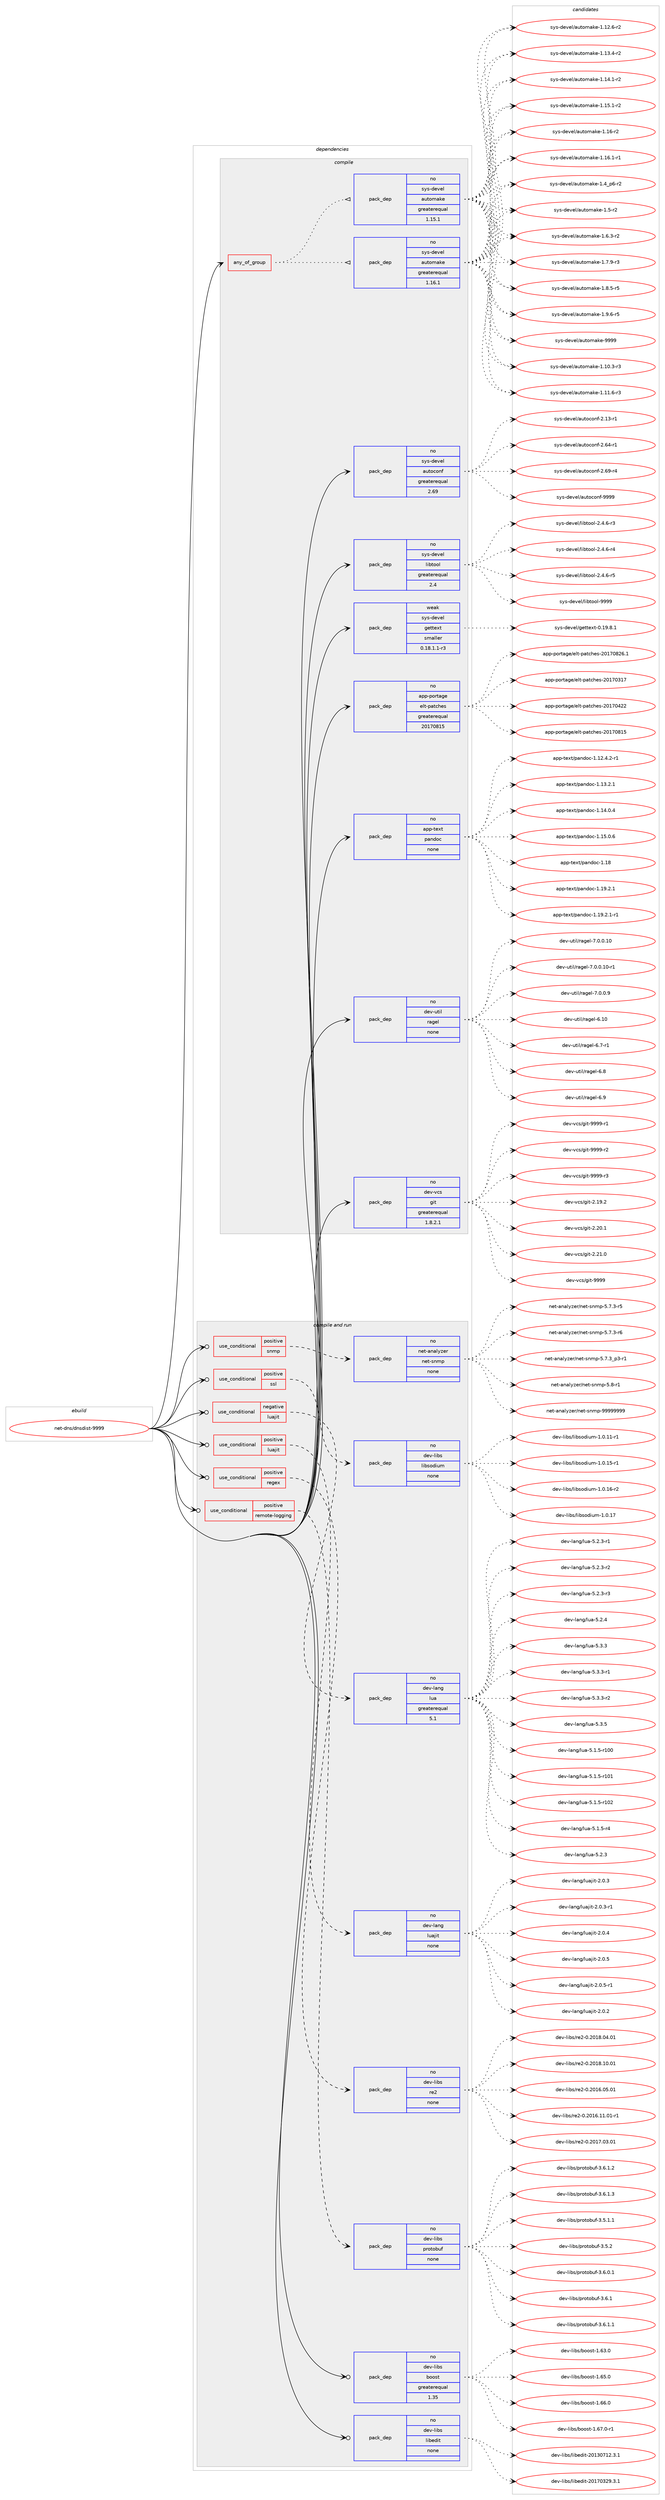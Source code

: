 digraph prolog {

# *************
# Graph options
# *************

newrank=true;
concentrate=true;
compound=true;
graph [rankdir=LR,fontname=Helvetica,fontsize=10,ranksep=1.5];#, ranksep=2.5, nodesep=0.2];
edge  [arrowhead=vee];
node  [fontname=Helvetica,fontsize=10];

# **********
# The ebuild
# **********

subgraph cluster_leftcol {
color=gray;
rank=same;
label=<<i>ebuild</i>>;
id [label="net-dns/dnsdist-9999", color=red, width=4, href="../net-dns/dnsdist-9999.svg"];
}

# ****************
# The dependencies
# ****************

subgraph cluster_midcol {
color=gray;
label=<<i>dependencies</i>>;
subgraph cluster_compile {
fillcolor="#eeeeee";
style=filled;
label=<<i>compile</i>>;
subgraph any25945 {
dependency1650595 [label=<<TABLE BORDER="0" CELLBORDER="1" CELLSPACING="0" CELLPADDING="4"><TR><TD CELLPADDING="10">any_of_group</TD></TR></TABLE>>, shape=none, color=red];subgraph pack1179997 {
dependency1650596 [label=<<TABLE BORDER="0" CELLBORDER="1" CELLSPACING="0" CELLPADDING="4" WIDTH="220"><TR><TD ROWSPAN="6" CELLPADDING="30">pack_dep</TD></TR><TR><TD WIDTH="110">no</TD></TR><TR><TD>sys-devel</TD></TR><TR><TD>automake</TD></TR><TR><TD>greaterequal</TD></TR><TR><TD>1.16.1</TD></TR></TABLE>>, shape=none, color=blue];
}
dependency1650595:e -> dependency1650596:w [weight=20,style="dotted",arrowhead="oinv"];
subgraph pack1179998 {
dependency1650597 [label=<<TABLE BORDER="0" CELLBORDER="1" CELLSPACING="0" CELLPADDING="4" WIDTH="220"><TR><TD ROWSPAN="6" CELLPADDING="30">pack_dep</TD></TR><TR><TD WIDTH="110">no</TD></TR><TR><TD>sys-devel</TD></TR><TR><TD>automake</TD></TR><TR><TD>greaterequal</TD></TR><TR><TD>1.15.1</TD></TR></TABLE>>, shape=none, color=blue];
}
dependency1650595:e -> dependency1650597:w [weight=20,style="dotted",arrowhead="oinv"];
}
id:e -> dependency1650595:w [weight=20,style="solid",arrowhead="vee"];
subgraph pack1179999 {
dependency1650598 [label=<<TABLE BORDER="0" CELLBORDER="1" CELLSPACING="0" CELLPADDING="4" WIDTH="220"><TR><TD ROWSPAN="6" CELLPADDING="30">pack_dep</TD></TR><TR><TD WIDTH="110">no</TD></TR><TR><TD>app-portage</TD></TR><TR><TD>elt-patches</TD></TR><TR><TD>greaterequal</TD></TR><TR><TD>20170815</TD></TR></TABLE>>, shape=none, color=blue];
}
id:e -> dependency1650598:w [weight=20,style="solid",arrowhead="vee"];
subgraph pack1180000 {
dependency1650599 [label=<<TABLE BORDER="0" CELLBORDER="1" CELLSPACING="0" CELLPADDING="4" WIDTH="220"><TR><TD ROWSPAN="6" CELLPADDING="30">pack_dep</TD></TR><TR><TD WIDTH="110">no</TD></TR><TR><TD>app-text</TD></TR><TR><TD>pandoc</TD></TR><TR><TD>none</TD></TR><TR><TD></TD></TR></TABLE>>, shape=none, color=blue];
}
id:e -> dependency1650599:w [weight=20,style="solid",arrowhead="vee"];
subgraph pack1180001 {
dependency1650600 [label=<<TABLE BORDER="0" CELLBORDER="1" CELLSPACING="0" CELLPADDING="4" WIDTH="220"><TR><TD ROWSPAN="6" CELLPADDING="30">pack_dep</TD></TR><TR><TD WIDTH="110">no</TD></TR><TR><TD>dev-util</TD></TR><TR><TD>ragel</TD></TR><TR><TD>none</TD></TR><TR><TD></TD></TR></TABLE>>, shape=none, color=blue];
}
id:e -> dependency1650600:w [weight=20,style="solid",arrowhead="vee"];
subgraph pack1180002 {
dependency1650601 [label=<<TABLE BORDER="0" CELLBORDER="1" CELLSPACING="0" CELLPADDING="4" WIDTH="220"><TR><TD ROWSPAN="6" CELLPADDING="30">pack_dep</TD></TR><TR><TD WIDTH="110">no</TD></TR><TR><TD>dev-vcs</TD></TR><TR><TD>git</TD></TR><TR><TD>greaterequal</TD></TR><TR><TD>1.8.2.1</TD></TR></TABLE>>, shape=none, color=blue];
}
id:e -> dependency1650601:w [weight=20,style="solid",arrowhead="vee"];
subgraph pack1180003 {
dependency1650602 [label=<<TABLE BORDER="0" CELLBORDER="1" CELLSPACING="0" CELLPADDING="4" WIDTH="220"><TR><TD ROWSPAN="6" CELLPADDING="30">pack_dep</TD></TR><TR><TD WIDTH="110">no</TD></TR><TR><TD>sys-devel</TD></TR><TR><TD>autoconf</TD></TR><TR><TD>greaterequal</TD></TR><TR><TD>2.69</TD></TR></TABLE>>, shape=none, color=blue];
}
id:e -> dependency1650602:w [weight=20,style="solid",arrowhead="vee"];
subgraph pack1180004 {
dependency1650603 [label=<<TABLE BORDER="0" CELLBORDER="1" CELLSPACING="0" CELLPADDING="4" WIDTH="220"><TR><TD ROWSPAN="6" CELLPADDING="30">pack_dep</TD></TR><TR><TD WIDTH="110">no</TD></TR><TR><TD>sys-devel</TD></TR><TR><TD>libtool</TD></TR><TR><TD>greaterequal</TD></TR><TR><TD>2.4</TD></TR></TABLE>>, shape=none, color=blue];
}
id:e -> dependency1650603:w [weight=20,style="solid",arrowhead="vee"];
subgraph pack1180005 {
dependency1650604 [label=<<TABLE BORDER="0" CELLBORDER="1" CELLSPACING="0" CELLPADDING="4" WIDTH="220"><TR><TD ROWSPAN="6" CELLPADDING="30">pack_dep</TD></TR><TR><TD WIDTH="110">weak</TD></TR><TR><TD>sys-devel</TD></TR><TR><TD>gettext</TD></TR><TR><TD>smaller</TD></TR><TR><TD>0.18.1.1-r3</TD></TR></TABLE>>, shape=none, color=blue];
}
id:e -> dependency1650604:w [weight=20,style="solid",arrowhead="vee"];
}
subgraph cluster_compileandrun {
fillcolor="#eeeeee";
style=filled;
label=<<i>compile and run</i>>;
subgraph cond443872 {
dependency1650605 [label=<<TABLE BORDER="0" CELLBORDER="1" CELLSPACING="0" CELLPADDING="4"><TR><TD ROWSPAN="3" CELLPADDING="10">use_conditional</TD></TR><TR><TD>negative</TD></TR><TR><TD>luajit</TD></TR></TABLE>>, shape=none, color=red];
subgraph pack1180006 {
dependency1650606 [label=<<TABLE BORDER="0" CELLBORDER="1" CELLSPACING="0" CELLPADDING="4" WIDTH="220"><TR><TD ROWSPAN="6" CELLPADDING="30">pack_dep</TD></TR><TR><TD WIDTH="110">no</TD></TR><TR><TD>dev-lang</TD></TR><TR><TD>lua</TD></TR><TR><TD>greaterequal</TD></TR><TR><TD>5.1</TD></TR></TABLE>>, shape=none, color=blue];
}
dependency1650605:e -> dependency1650606:w [weight=20,style="dashed",arrowhead="vee"];
}
id:e -> dependency1650605:w [weight=20,style="solid",arrowhead="odotvee"];
subgraph cond443873 {
dependency1650607 [label=<<TABLE BORDER="0" CELLBORDER="1" CELLSPACING="0" CELLPADDING="4"><TR><TD ROWSPAN="3" CELLPADDING="10">use_conditional</TD></TR><TR><TD>positive</TD></TR><TR><TD>luajit</TD></TR></TABLE>>, shape=none, color=red];
subgraph pack1180007 {
dependency1650608 [label=<<TABLE BORDER="0" CELLBORDER="1" CELLSPACING="0" CELLPADDING="4" WIDTH="220"><TR><TD ROWSPAN="6" CELLPADDING="30">pack_dep</TD></TR><TR><TD WIDTH="110">no</TD></TR><TR><TD>dev-lang</TD></TR><TR><TD>luajit</TD></TR><TR><TD>none</TD></TR><TR><TD></TD></TR></TABLE>>, shape=none, color=blue];
}
dependency1650607:e -> dependency1650608:w [weight=20,style="dashed",arrowhead="vee"];
}
id:e -> dependency1650607:w [weight=20,style="solid",arrowhead="odotvee"];
subgraph cond443874 {
dependency1650609 [label=<<TABLE BORDER="0" CELLBORDER="1" CELLSPACING="0" CELLPADDING="4"><TR><TD ROWSPAN="3" CELLPADDING="10">use_conditional</TD></TR><TR><TD>positive</TD></TR><TR><TD>regex</TD></TR></TABLE>>, shape=none, color=red];
subgraph pack1180008 {
dependency1650610 [label=<<TABLE BORDER="0" CELLBORDER="1" CELLSPACING="0" CELLPADDING="4" WIDTH="220"><TR><TD ROWSPAN="6" CELLPADDING="30">pack_dep</TD></TR><TR><TD WIDTH="110">no</TD></TR><TR><TD>dev-libs</TD></TR><TR><TD>re2</TD></TR><TR><TD>none</TD></TR><TR><TD></TD></TR></TABLE>>, shape=none, color=blue];
}
dependency1650609:e -> dependency1650610:w [weight=20,style="dashed",arrowhead="vee"];
}
id:e -> dependency1650609:w [weight=20,style="solid",arrowhead="odotvee"];
subgraph cond443875 {
dependency1650611 [label=<<TABLE BORDER="0" CELLBORDER="1" CELLSPACING="0" CELLPADDING="4"><TR><TD ROWSPAN="3" CELLPADDING="10">use_conditional</TD></TR><TR><TD>positive</TD></TR><TR><TD>remote-logging</TD></TR></TABLE>>, shape=none, color=red];
subgraph pack1180009 {
dependency1650612 [label=<<TABLE BORDER="0" CELLBORDER="1" CELLSPACING="0" CELLPADDING="4" WIDTH="220"><TR><TD ROWSPAN="6" CELLPADDING="30">pack_dep</TD></TR><TR><TD WIDTH="110">no</TD></TR><TR><TD>dev-libs</TD></TR><TR><TD>protobuf</TD></TR><TR><TD>none</TD></TR><TR><TD></TD></TR></TABLE>>, shape=none, color=blue];
}
dependency1650611:e -> dependency1650612:w [weight=20,style="dashed",arrowhead="vee"];
}
id:e -> dependency1650611:w [weight=20,style="solid",arrowhead="odotvee"];
subgraph cond443876 {
dependency1650613 [label=<<TABLE BORDER="0" CELLBORDER="1" CELLSPACING="0" CELLPADDING="4"><TR><TD ROWSPAN="3" CELLPADDING="10">use_conditional</TD></TR><TR><TD>positive</TD></TR><TR><TD>snmp</TD></TR></TABLE>>, shape=none, color=red];
subgraph pack1180010 {
dependency1650614 [label=<<TABLE BORDER="0" CELLBORDER="1" CELLSPACING="0" CELLPADDING="4" WIDTH="220"><TR><TD ROWSPAN="6" CELLPADDING="30">pack_dep</TD></TR><TR><TD WIDTH="110">no</TD></TR><TR><TD>net-analyzer</TD></TR><TR><TD>net-snmp</TD></TR><TR><TD>none</TD></TR><TR><TD></TD></TR></TABLE>>, shape=none, color=blue];
}
dependency1650613:e -> dependency1650614:w [weight=20,style="dashed",arrowhead="vee"];
}
id:e -> dependency1650613:w [weight=20,style="solid",arrowhead="odotvee"];
subgraph cond443877 {
dependency1650615 [label=<<TABLE BORDER="0" CELLBORDER="1" CELLSPACING="0" CELLPADDING="4"><TR><TD ROWSPAN="3" CELLPADDING="10">use_conditional</TD></TR><TR><TD>positive</TD></TR><TR><TD>ssl</TD></TR></TABLE>>, shape=none, color=red];
subgraph pack1180011 {
dependency1650616 [label=<<TABLE BORDER="0" CELLBORDER="1" CELLSPACING="0" CELLPADDING="4" WIDTH="220"><TR><TD ROWSPAN="6" CELLPADDING="30">pack_dep</TD></TR><TR><TD WIDTH="110">no</TD></TR><TR><TD>dev-libs</TD></TR><TR><TD>libsodium</TD></TR><TR><TD>none</TD></TR><TR><TD></TD></TR></TABLE>>, shape=none, color=blue];
}
dependency1650615:e -> dependency1650616:w [weight=20,style="dashed",arrowhead="vee"];
}
id:e -> dependency1650615:w [weight=20,style="solid",arrowhead="odotvee"];
subgraph pack1180012 {
dependency1650617 [label=<<TABLE BORDER="0" CELLBORDER="1" CELLSPACING="0" CELLPADDING="4" WIDTH="220"><TR><TD ROWSPAN="6" CELLPADDING="30">pack_dep</TD></TR><TR><TD WIDTH="110">no</TD></TR><TR><TD>dev-libs</TD></TR><TR><TD>boost</TD></TR><TR><TD>greaterequal</TD></TR><TR><TD>1.35</TD></TR></TABLE>>, shape=none, color=blue];
}
id:e -> dependency1650617:w [weight=20,style="solid",arrowhead="odotvee"];
subgraph pack1180013 {
dependency1650618 [label=<<TABLE BORDER="0" CELLBORDER="1" CELLSPACING="0" CELLPADDING="4" WIDTH="220"><TR><TD ROWSPAN="6" CELLPADDING="30">pack_dep</TD></TR><TR><TD WIDTH="110">no</TD></TR><TR><TD>dev-libs</TD></TR><TR><TD>libedit</TD></TR><TR><TD>none</TD></TR><TR><TD></TD></TR></TABLE>>, shape=none, color=blue];
}
id:e -> dependency1650618:w [weight=20,style="solid",arrowhead="odotvee"];
}
subgraph cluster_run {
fillcolor="#eeeeee";
style=filled;
label=<<i>run</i>>;
}
}

# **************
# The candidates
# **************

subgraph cluster_choices {
rank=same;
color=gray;
label=<<i>candidates</i>>;

subgraph choice1179997 {
color=black;
nodesep=1;
choice11512111545100101118101108479711711611110997107101454946494846514511451 [label="sys-devel/automake-1.10.3-r3", color=red, width=4,href="../sys-devel/automake-1.10.3-r3.svg"];
choice11512111545100101118101108479711711611110997107101454946494946544511451 [label="sys-devel/automake-1.11.6-r3", color=red, width=4,href="../sys-devel/automake-1.11.6-r3.svg"];
choice11512111545100101118101108479711711611110997107101454946495046544511450 [label="sys-devel/automake-1.12.6-r2", color=red, width=4,href="../sys-devel/automake-1.12.6-r2.svg"];
choice11512111545100101118101108479711711611110997107101454946495146524511450 [label="sys-devel/automake-1.13.4-r2", color=red, width=4,href="../sys-devel/automake-1.13.4-r2.svg"];
choice11512111545100101118101108479711711611110997107101454946495246494511450 [label="sys-devel/automake-1.14.1-r2", color=red, width=4,href="../sys-devel/automake-1.14.1-r2.svg"];
choice11512111545100101118101108479711711611110997107101454946495346494511450 [label="sys-devel/automake-1.15.1-r2", color=red, width=4,href="../sys-devel/automake-1.15.1-r2.svg"];
choice1151211154510010111810110847971171161111099710710145494649544511450 [label="sys-devel/automake-1.16-r2", color=red, width=4,href="../sys-devel/automake-1.16-r2.svg"];
choice11512111545100101118101108479711711611110997107101454946495446494511449 [label="sys-devel/automake-1.16.1-r1", color=red, width=4,href="../sys-devel/automake-1.16.1-r1.svg"];
choice115121115451001011181011084797117116111109971071014549465295112544511450 [label="sys-devel/automake-1.4_p6-r2", color=red, width=4,href="../sys-devel/automake-1.4_p6-r2.svg"];
choice11512111545100101118101108479711711611110997107101454946534511450 [label="sys-devel/automake-1.5-r2", color=red, width=4,href="../sys-devel/automake-1.5-r2.svg"];
choice115121115451001011181011084797117116111109971071014549465446514511450 [label="sys-devel/automake-1.6.3-r2", color=red, width=4,href="../sys-devel/automake-1.6.3-r2.svg"];
choice115121115451001011181011084797117116111109971071014549465546574511451 [label="sys-devel/automake-1.7.9-r3", color=red, width=4,href="../sys-devel/automake-1.7.9-r3.svg"];
choice115121115451001011181011084797117116111109971071014549465646534511453 [label="sys-devel/automake-1.8.5-r5", color=red, width=4,href="../sys-devel/automake-1.8.5-r5.svg"];
choice115121115451001011181011084797117116111109971071014549465746544511453 [label="sys-devel/automake-1.9.6-r5", color=red, width=4,href="../sys-devel/automake-1.9.6-r5.svg"];
choice115121115451001011181011084797117116111109971071014557575757 [label="sys-devel/automake-9999", color=red, width=4,href="../sys-devel/automake-9999.svg"];
dependency1650596:e -> choice11512111545100101118101108479711711611110997107101454946494846514511451:w [style=dotted,weight="100"];
dependency1650596:e -> choice11512111545100101118101108479711711611110997107101454946494946544511451:w [style=dotted,weight="100"];
dependency1650596:e -> choice11512111545100101118101108479711711611110997107101454946495046544511450:w [style=dotted,weight="100"];
dependency1650596:e -> choice11512111545100101118101108479711711611110997107101454946495146524511450:w [style=dotted,weight="100"];
dependency1650596:e -> choice11512111545100101118101108479711711611110997107101454946495246494511450:w [style=dotted,weight="100"];
dependency1650596:e -> choice11512111545100101118101108479711711611110997107101454946495346494511450:w [style=dotted,weight="100"];
dependency1650596:e -> choice1151211154510010111810110847971171161111099710710145494649544511450:w [style=dotted,weight="100"];
dependency1650596:e -> choice11512111545100101118101108479711711611110997107101454946495446494511449:w [style=dotted,weight="100"];
dependency1650596:e -> choice115121115451001011181011084797117116111109971071014549465295112544511450:w [style=dotted,weight="100"];
dependency1650596:e -> choice11512111545100101118101108479711711611110997107101454946534511450:w [style=dotted,weight="100"];
dependency1650596:e -> choice115121115451001011181011084797117116111109971071014549465446514511450:w [style=dotted,weight="100"];
dependency1650596:e -> choice115121115451001011181011084797117116111109971071014549465546574511451:w [style=dotted,weight="100"];
dependency1650596:e -> choice115121115451001011181011084797117116111109971071014549465646534511453:w [style=dotted,weight="100"];
dependency1650596:e -> choice115121115451001011181011084797117116111109971071014549465746544511453:w [style=dotted,weight="100"];
dependency1650596:e -> choice115121115451001011181011084797117116111109971071014557575757:w [style=dotted,weight="100"];
}
subgraph choice1179998 {
color=black;
nodesep=1;
choice11512111545100101118101108479711711611110997107101454946494846514511451 [label="sys-devel/automake-1.10.3-r3", color=red, width=4,href="../sys-devel/automake-1.10.3-r3.svg"];
choice11512111545100101118101108479711711611110997107101454946494946544511451 [label="sys-devel/automake-1.11.6-r3", color=red, width=4,href="../sys-devel/automake-1.11.6-r3.svg"];
choice11512111545100101118101108479711711611110997107101454946495046544511450 [label="sys-devel/automake-1.12.6-r2", color=red, width=4,href="../sys-devel/automake-1.12.6-r2.svg"];
choice11512111545100101118101108479711711611110997107101454946495146524511450 [label="sys-devel/automake-1.13.4-r2", color=red, width=4,href="../sys-devel/automake-1.13.4-r2.svg"];
choice11512111545100101118101108479711711611110997107101454946495246494511450 [label="sys-devel/automake-1.14.1-r2", color=red, width=4,href="../sys-devel/automake-1.14.1-r2.svg"];
choice11512111545100101118101108479711711611110997107101454946495346494511450 [label="sys-devel/automake-1.15.1-r2", color=red, width=4,href="../sys-devel/automake-1.15.1-r2.svg"];
choice1151211154510010111810110847971171161111099710710145494649544511450 [label="sys-devel/automake-1.16-r2", color=red, width=4,href="../sys-devel/automake-1.16-r2.svg"];
choice11512111545100101118101108479711711611110997107101454946495446494511449 [label="sys-devel/automake-1.16.1-r1", color=red, width=4,href="../sys-devel/automake-1.16.1-r1.svg"];
choice115121115451001011181011084797117116111109971071014549465295112544511450 [label="sys-devel/automake-1.4_p6-r2", color=red, width=4,href="../sys-devel/automake-1.4_p6-r2.svg"];
choice11512111545100101118101108479711711611110997107101454946534511450 [label="sys-devel/automake-1.5-r2", color=red, width=4,href="../sys-devel/automake-1.5-r2.svg"];
choice115121115451001011181011084797117116111109971071014549465446514511450 [label="sys-devel/automake-1.6.3-r2", color=red, width=4,href="../sys-devel/automake-1.6.3-r2.svg"];
choice115121115451001011181011084797117116111109971071014549465546574511451 [label="sys-devel/automake-1.7.9-r3", color=red, width=4,href="../sys-devel/automake-1.7.9-r3.svg"];
choice115121115451001011181011084797117116111109971071014549465646534511453 [label="sys-devel/automake-1.8.5-r5", color=red, width=4,href="../sys-devel/automake-1.8.5-r5.svg"];
choice115121115451001011181011084797117116111109971071014549465746544511453 [label="sys-devel/automake-1.9.6-r5", color=red, width=4,href="../sys-devel/automake-1.9.6-r5.svg"];
choice115121115451001011181011084797117116111109971071014557575757 [label="sys-devel/automake-9999", color=red, width=4,href="../sys-devel/automake-9999.svg"];
dependency1650597:e -> choice11512111545100101118101108479711711611110997107101454946494846514511451:w [style=dotted,weight="100"];
dependency1650597:e -> choice11512111545100101118101108479711711611110997107101454946494946544511451:w [style=dotted,weight="100"];
dependency1650597:e -> choice11512111545100101118101108479711711611110997107101454946495046544511450:w [style=dotted,weight="100"];
dependency1650597:e -> choice11512111545100101118101108479711711611110997107101454946495146524511450:w [style=dotted,weight="100"];
dependency1650597:e -> choice11512111545100101118101108479711711611110997107101454946495246494511450:w [style=dotted,weight="100"];
dependency1650597:e -> choice11512111545100101118101108479711711611110997107101454946495346494511450:w [style=dotted,weight="100"];
dependency1650597:e -> choice1151211154510010111810110847971171161111099710710145494649544511450:w [style=dotted,weight="100"];
dependency1650597:e -> choice11512111545100101118101108479711711611110997107101454946495446494511449:w [style=dotted,weight="100"];
dependency1650597:e -> choice115121115451001011181011084797117116111109971071014549465295112544511450:w [style=dotted,weight="100"];
dependency1650597:e -> choice11512111545100101118101108479711711611110997107101454946534511450:w [style=dotted,weight="100"];
dependency1650597:e -> choice115121115451001011181011084797117116111109971071014549465446514511450:w [style=dotted,weight="100"];
dependency1650597:e -> choice115121115451001011181011084797117116111109971071014549465546574511451:w [style=dotted,weight="100"];
dependency1650597:e -> choice115121115451001011181011084797117116111109971071014549465646534511453:w [style=dotted,weight="100"];
dependency1650597:e -> choice115121115451001011181011084797117116111109971071014549465746544511453:w [style=dotted,weight="100"];
dependency1650597:e -> choice115121115451001011181011084797117116111109971071014557575757:w [style=dotted,weight="100"];
}
subgraph choice1179999 {
color=black;
nodesep=1;
choice97112112451121111141169710310147101108116451129711699104101115455048495548514955 [label="app-portage/elt-patches-20170317", color=red, width=4,href="../app-portage/elt-patches-20170317.svg"];
choice97112112451121111141169710310147101108116451129711699104101115455048495548525050 [label="app-portage/elt-patches-20170422", color=red, width=4,href="../app-portage/elt-patches-20170422.svg"];
choice97112112451121111141169710310147101108116451129711699104101115455048495548564953 [label="app-portage/elt-patches-20170815", color=red, width=4,href="../app-portage/elt-patches-20170815.svg"];
choice971121124511211111411697103101471011081164511297116991041011154550484955485650544649 [label="app-portage/elt-patches-20170826.1", color=red, width=4,href="../app-portage/elt-patches-20170826.1.svg"];
dependency1650598:e -> choice97112112451121111141169710310147101108116451129711699104101115455048495548514955:w [style=dotted,weight="100"];
dependency1650598:e -> choice97112112451121111141169710310147101108116451129711699104101115455048495548525050:w [style=dotted,weight="100"];
dependency1650598:e -> choice97112112451121111141169710310147101108116451129711699104101115455048495548564953:w [style=dotted,weight="100"];
dependency1650598:e -> choice971121124511211111411697103101471011081164511297116991041011154550484955485650544649:w [style=dotted,weight="100"];
}
subgraph choice1180000 {
color=black;
nodesep=1;
choice97112112451161011201164711297110100111994549464950465246504511449 [label="app-text/pandoc-1.12.4.2-r1", color=red, width=4,href="../app-text/pandoc-1.12.4.2-r1.svg"];
choice9711211245116101120116471129711010011199454946495146504649 [label="app-text/pandoc-1.13.2.1", color=red, width=4,href="../app-text/pandoc-1.13.2.1.svg"];
choice9711211245116101120116471129711010011199454946495246484652 [label="app-text/pandoc-1.14.0.4", color=red, width=4,href="../app-text/pandoc-1.14.0.4.svg"];
choice9711211245116101120116471129711010011199454946495346484654 [label="app-text/pandoc-1.15.0.6", color=red, width=4,href="../app-text/pandoc-1.15.0.6.svg"];
choice97112112451161011201164711297110100111994549464956 [label="app-text/pandoc-1.18", color=red, width=4,href="../app-text/pandoc-1.18.svg"];
choice9711211245116101120116471129711010011199454946495746504649 [label="app-text/pandoc-1.19.2.1", color=red, width=4,href="../app-text/pandoc-1.19.2.1.svg"];
choice97112112451161011201164711297110100111994549464957465046494511449 [label="app-text/pandoc-1.19.2.1-r1", color=red, width=4,href="../app-text/pandoc-1.19.2.1-r1.svg"];
dependency1650599:e -> choice97112112451161011201164711297110100111994549464950465246504511449:w [style=dotted,weight="100"];
dependency1650599:e -> choice9711211245116101120116471129711010011199454946495146504649:w [style=dotted,weight="100"];
dependency1650599:e -> choice9711211245116101120116471129711010011199454946495246484652:w [style=dotted,weight="100"];
dependency1650599:e -> choice9711211245116101120116471129711010011199454946495346484654:w [style=dotted,weight="100"];
dependency1650599:e -> choice97112112451161011201164711297110100111994549464956:w [style=dotted,weight="100"];
dependency1650599:e -> choice9711211245116101120116471129711010011199454946495746504649:w [style=dotted,weight="100"];
dependency1650599:e -> choice97112112451161011201164711297110100111994549464957465046494511449:w [style=dotted,weight="100"];
}
subgraph choice1180001 {
color=black;
nodesep=1;
choice1001011184511711610510847114971031011084554464948 [label="dev-util/ragel-6.10", color=red, width=4,href="../dev-util/ragel-6.10.svg"];
choice100101118451171161051084711497103101108455446554511449 [label="dev-util/ragel-6.7-r1", color=red, width=4,href="../dev-util/ragel-6.7-r1.svg"];
choice10010111845117116105108471149710310110845544656 [label="dev-util/ragel-6.8", color=red, width=4,href="../dev-util/ragel-6.8.svg"];
choice10010111845117116105108471149710310110845544657 [label="dev-util/ragel-6.9", color=red, width=4,href="../dev-util/ragel-6.9.svg"];
choice100101118451171161051084711497103101108455546484648464948 [label="dev-util/ragel-7.0.0.10", color=red, width=4,href="../dev-util/ragel-7.0.0.10.svg"];
choice1001011184511711610510847114971031011084555464846484649484511449 [label="dev-util/ragel-7.0.0.10-r1", color=red, width=4,href="../dev-util/ragel-7.0.0.10-r1.svg"];
choice1001011184511711610510847114971031011084555464846484657 [label="dev-util/ragel-7.0.0.9", color=red, width=4,href="../dev-util/ragel-7.0.0.9.svg"];
dependency1650600:e -> choice1001011184511711610510847114971031011084554464948:w [style=dotted,weight="100"];
dependency1650600:e -> choice100101118451171161051084711497103101108455446554511449:w [style=dotted,weight="100"];
dependency1650600:e -> choice10010111845117116105108471149710310110845544656:w [style=dotted,weight="100"];
dependency1650600:e -> choice10010111845117116105108471149710310110845544657:w [style=dotted,weight="100"];
dependency1650600:e -> choice100101118451171161051084711497103101108455546484648464948:w [style=dotted,weight="100"];
dependency1650600:e -> choice1001011184511711610510847114971031011084555464846484649484511449:w [style=dotted,weight="100"];
dependency1650600:e -> choice1001011184511711610510847114971031011084555464846484657:w [style=dotted,weight="100"];
}
subgraph choice1180002 {
color=black;
nodesep=1;
choice10010111845118991154710310511645504649574650 [label="dev-vcs/git-2.19.2", color=red, width=4,href="../dev-vcs/git-2.19.2.svg"];
choice10010111845118991154710310511645504650484649 [label="dev-vcs/git-2.20.1", color=red, width=4,href="../dev-vcs/git-2.20.1.svg"];
choice10010111845118991154710310511645504650494648 [label="dev-vcs/git-2.21.0", color=red, width=4,href="../dev-vcs/git-2.21.0.svg"];
choice1001011184511899115471031051164557575757 [label="dev-vcs/git-9999", color=red, width=4,href="../dev-vcs/git-9999.svg"];
choice10010111845118991154710310511645575757574511449 [label="dev-vcs/git-9999-r1", color=red, width=4,href="../dev-vcs/git-9999-r1.svg"];
choice10010111845118991154710310511645575757574511450 [label="dev-vcs/git-9999-r2", color=red, width=4,href="../dev-vcs/git-9999-r2.svg"];
choice10010111845118991154710310511645575757574511451 [label="dev-vcs/git-9999-r3", color=red, width=4,href="../dev-vcs/git-9999-r3.svg"];
dependency1650601:e -> choice10010111845118991154710310511645504649574650:w [style=dotted,weight="100"];
dependency1650601:e -> choice10010111845118991154710310511645504650484649:w [style=dotted,weight="100"];
dependency1650601:e -> choice10010111845118991154710310511645504650494648:w [style=dotted,weight="100"];
dependency1650601:e -> choice1001011184511899115471031051164557575757:w [style=dotted,weight="100"];
dependency1650601:e -> choice10010111845118991154710310511645575757574511449:w [style=dotted,weight="100"];
dependency1650601:e -> choice10010111845118991154710310511645575757574511450:w [style=dotted,weight="100"];
dependency1650601:e -> choice10010111845118991154710310511645575757574511451:w [style=dotted,weight="100"];
}
subgraph choice1180003 {
color=black;
nodesep=1;
choice1151211154510010111810110847971171161119911111010245504649514511449 [label="sys-devel/autoconf-2.13-r1", color=red, width=4,href="../sys-devel/autoconf-2.13-r1.svg"];
choice1151211154510010111810110847971171161119911111010245504654524511449 [label="sys-devel/autoconf-2.64-r1", color=red, width=4,href="../sys-devel/autoconf-2.64-r1.svg"];
choice1151211154510010111810110847971171161119911111010245504654574511452 [label="sys-devel/autoconf-2.69-r4", color=red, width=4,href="../sys-devel/autoconf-2.69-r4.svg"];
choice115121115451001011181011084797117116111991111101024557575757 [label="sys-devel/autoconf-9999", color=red, width=4,href="../sys-devel/autoconf-9999.svg"];
dependency1650602:e -> choice1151211154510010111810110847971171161119911111010245504649514511449:w [style=dotted,weight="100"];
dependency1650602:e -> choice1151211154510010111810110847971171161119911111010245504654524511449:w [style=dotted,weight="100"];
dependency1650602:e -> choice1151211154510010111810110847971171161119911111010245504654574511452:w [style=dotted,weight="100"];
dependency1650602:e -> choice115121115451001011181011084797117116111991111101024557575757:w [style=dotted,weight="100"];
}
subgraph choice1180004 {
color=black;
nodesep=1;
choice1151211154510010111810110847108105981161111111084550465246544511451 [label="sys-devel/libtool-2.4.6-r3", color=red, width=4,href="../sys-devel/libtool-2.4.6-r3.svg"];
choice1151211154510010111810110847108105981161111111084550465246544511452 [label="sys-devel/libtool-2.4.6-r4", color=red, width=4,href="../sys-devel/libtool-2.4.6-r4.svg"];
choice1151211154510010111810110847108105981161111111084550465246544511453 [label="sys-devel/libtool-2.4.6-r5", color=red, width=4,href="../sys-devel/libtool-2.4.6-r5.svg"];
choice1151211154510010111810110847108105981161111111084557575757 [label="sys-devel/libtool-9999", color=red, width=4,href="../sys-devel/libtool-9999.svg"];
dependency1650603:e -> choice1151211154510010111810110847108105981161111111084550465246544511451:w [style=dotted,weight="100"];
dependency1650603:e -> choice1151211154510010111810110847108105981161111111084550465246544511452:w [style=dotted,weight="100"];
dependency1650603:e -> choice1151211154510010111810110847108105981161111111084550465246544511453:w [style=dotted,weight="100"];
dependency1650603:e -> choice1151211154510010111810110847108105981161111111084557575757:w [style=dotted,weight="100"];
}
subgraph choice1180005 {
color=black;
nodesep=1;
choice1151211154510010111810110847103101116116101120116454846495746564649 [label="sys-devel/gettext-0.19.8.1", color=red, width=4,href="../sys-devel/gettext-0.19.8.1.svg"];
dependency1650604:e -> choice1151211154510010111810110847103101116116101120116454846495746564649:w [style=dotted,weight="100"];
}
subgraph choice1180006 {
color=black;
nodesep=1;
choice1001011184510897110103471081179745534649465345114494848 [label="dev-lang/lua-5.1.5-r100", color=red, width=4,href="../dev-lang/lua-5.1.5-r100.svg"];
choice1001011184510897110103471081179745534649465345114494849 [label="dev-lang/lua-5.1.5-r101", color=red, width=4,href="../dev-lang/lua-5.1.5-r101.svg"];
choice1001011184510897110103471081179745534649465345114494850 [label="dev-lang/lua-5.1.5-r102", color=red, width=4,href="../dev-lang/lua-5.1.5-r102.svg"];
choice100101118451089711010347108117974553464946534511452 [label="dev-lang/lua-5.1.5-r4", color=red, width=4,href="../dev-lang/lua-5.1.5-r4.svg"];
choice10010111845108971101034710811797455346504651 [label="dev-lang/lua-5.2.3", color=red, width=4,href="../dev-lang/lua-5.2.3.svg"];
choice100101118451089711010347108117974553465046514511449 [label="dev-lang/lua-5.2.3-r1", color=red, width=4,href="../dev-lang/lua-5.2.3-r1.svg"];
choice100101118451089711010347108117974553465046514511450 [label="dev-lang/lua-5.2.3-r2", color=red, width=4,href="../dev-lang/lua-5.2.3-r2.svg"];
choice100101118451089711010347108117974553465046514511451 [label="dev-lang/lua-5.2.3-r3", color=red, width=4,href="../dev-lang/lua-5.2.3-r3.svg"];
choice10010111845108971101034710811797455346504652 [label="dev-lang/lua-5.2.4", color=red, width=4,href="../dev-lang/lua-5.2.4.svg"];
choice10010111845108971101034710811797455346514651 [label="dev-lang/lua-5.3.3", color=red, width=4,href="../dev-lang/lua-5.3.3.svg"];
choice100101118451089711010347108117974553465146514511449 [label="dev-lang/lua-5.3.3-r1", color=red, width=4,href="../dev-lang/lua-5.3.3-r1.svg"];
choice100101118451089711010347108117974553465146514511450 [label="dev-lang/lua-5.3.3-r2", color=red, width=4,href="../dev-lang/lua-5.3.3-r2.svg"];
choice10010111845108971101034710811797455346514653 [label="dev-lang/lua-5.3.5", color=red, width=4,href="../dev-lang/lua-5.3.5.svg"];
dependency1650606:e -> choice1001011184510897110103471081179745534649465345114494848:w [style=dotted,weight="100"];
dependency1650606:e -> choice1001011184510897110103471081179745534649465345114494849:w [style=dotted,weight="100"];
dependency1650606:e -> choice1001011184510897110103471081179745534649465345114494850:w [style=dotted,weight="100"];
dependency1650606:e -> choice100101118451089711010347108117974553464946534511452:w [style=dotted,weight="100"];
dependency1650606:e -> choice10010111845108971101034710811797455346504651:w [style=dotted,weight="100"];
dependency1650606:e -> choice100101118451089711010347108117974553465046514511449:w [style=dotted,weight="100"];
dependency1650606:e -> choice100101118451089711010347108117974553465046514511450:w [style=dotted,weight="100"];
dependency1650606:e -> choice100101118451089711010347108117974553465046514511451:w [style=dotted,weight="100"];
dependency1650606:e -> choice10010111845108971101034710811797455346504652:w [style=dotted,weight="100"];
dependency1650606:e -> choice10010111845108971101034710811797455346514651:w [style=dotted,weight="100"];
dependency1650606:e -> choice100101118451089711010347108117974553465146514511449:w [style=dotted,weight="100"];
dependency1650606:e -> choice100101118451089711010347108117974553465146514511450:w [style=dotted,weight="100"];
dependency1650606:e -> choice10010111845108971101034710811797455346514653:w [style=dotted,weight="100"];
}
subgraph choice1180007 {
color=black;
nodesep=1;
choice10010111845108971101034710811797106105116455046484650 [label="dev-lang/luajit-2.0.2", color=red, width=4,href="../dev-lang/luajit-2.0.2.svg"];
choice10010111845108971101034710811797106105116455046484651 [label="dev-lang/luajit-2.0.3", color=red, width=4,href="../dev-lang/luajit-2.0.3.svg"];
choice100101118451089711010347108117971061051164550464846514511449 [label="dev-lang/luajit-2.0.3-r1", color=red, width=4,href="../dev-lang/luajit-2.0.3-r1.svg"];
choice10010111845108971101034710811797106105116455046484652 [label="dev-lang/luajit-2.0.4", color=red, width=4,href="../dev-lang/luajit-2.0.4.svg"];
choice10010111845108971101034710811797106105116455046484653 [label="dev-lang/luajit-2.0.5", color=red, width=4,href="../dev-lang/luajit-2.0.5.svg"];
choice100101118451089711010347108117971061051164550464846534511449 [label="dev-lang/luajit-2.0.5-r1", color=red, width=4,href="../dev-lang/luajit-2.0.5-r1.svg"];
dependency1650608:e -> choice10010111845108971101034710811797106105116455046484650:w [style=dotted,weight="100"];
dependency1650608:e -> choice10010111845108971101034710811797106105116455046484651:w [style=dotted,weight="100"];
dependency1650608:e -> choice100101118451089711010347108117971061051164550464846514511449:w [style=dotted,weight="100"];
dependency1650608:e -> choice10010111845108971101034710811797106105116455046484652:w [style=dotted,weight="100"];
dependency1650608:e -> choice10010111845108971101034710811797106105116455046484653:w [style=dotted,weight="100"];
dependency1650608:e -> choice100101118451089711010347108117971061051164550464846534511449:w [style=dotted,weight="100"];
}
subgraph choice1180008 {
color=black;
nodesep=1;
choice1001011184510810598115471141015045484650484954464853464849 [label="dev-libs/re2-0.2016.05.01", color=red, width=4,href="../dev-libs/re2-0.2016.05.01.svg"];
choice10010111845108105981154711410150454846504849544649494648494511449 [label="dev-libs/re2-0.2016.11.01-r1", color=red, width=4,href="../dev-libs/re2-0.2016.11.01-r1.svg"];
choice1001011184510810598115471141015045484650484955464851464849 [label="dev-libs/re2-0.2017.03.01", color=red, width=4,href="../dev-libs/re2-0.2017.03.01.svg"];
choice1001011184510810598115471141015045484650484956464852464849 [label="dev-libs/re2-0.2018.04.01", color=red, width=4,href="../dev-libs/re2-0.2018.04.01.svg"];
choice1001011184510810598115471141015045484650484956464948464849 [label="dev-libs/re2-0.2018.10.01", color=red, width=4,href="../dev-libs/re2-0.2018.10.01.svg"];
dependency1650610:e -> choice1001011184510810598115471141015045484650484954464853464849:w [style=dotted,weight="100"];
dependency1650610:e -> choice10010111845108105981154711410150454846504849544649494648494511449:w [style=dotted,weight="100"];
dependency1650610:e -> choice1001011184510810598115471141015045484650484955464851464849:w [style=dotted,weight="100"];
dependency1650610:e -> choice1001011184510810598115471141015045484650484956464852464849:w [style=dotted,weight="100"];
dependency1650610:e -> choice1001011184510810598115471141015045484650484956464948464849:w [style=dotted,weight="100"];
}
subgraph choice1180009 {
color=black;
nodesep=1;
choice100101118451081059811547112114111116111981171024551465346494649 [label="dev-libs/protobuf-3.5.1.1", color=red, width=4,href="../dev-libs/protobuf-3.5.1.1.svg"];
choice10010111845108105981154711211411111611198117102455146534650 [label="dev-libs/protobuf-3.5.2", color=red, width=4,href="../dev-libs/protobuf-3.5.2.svg"];
choice100101118451081059811547112114111116111981171024551465446484649 [label="dev-libs/protobuf-3.6.0.1", color=red, width=4,href="../dev-libs/protobuf-3.6.0.1.svg"];
choice10010111845108105981154711211411111611198117102455146544649 [label="dev-libs/protobuf-3.6.1", color=red, width=4,href="../dev-libs/protobuf-3.6.1.svg"];
choice100101118451081059811547112114111116111981171024551465446494649 [label="dev-libs/protobuf-3.6.1.1", color=red, width=4,href="../dev-libs/protobuf-3.6.1.1.svg"];
choice100101118451081059811547112114111116111981171024551465446494650 [label="dev-libs/protobuf-3.6.1.2", color=red, width=4,href="../dev-libs/protobuf-3.6.1.2.svg"];
choice100101118451081059811547112114111116111981171024551465446494651 [label="dev-libs/protobuf-3.6.1.3", color=red, width=4,href="../dev-libs/protobuf-3.6.1.3.svg"];
dependency1650612:e -> choice100101118451081059811547112114111116111981171024551465346494649:w [style=dotted,weight="100"];
dependency1650612:e -> choice10010111845108105981154711211411111611198117102455146534650:w [style=dotted,weight="100"];
dependency1650612:e -> choice100101118451081059811547112114111116111981171024551465446484649:w [style=dotted,weight="100"];
dependency1650612:e -> choice10010111845108105981154711211411111611198117102455146544649:w [style=dotted,weight="100"];
dependency1650612:e -> choice100101118451081059811547112114111116111981171024551465446494649:w [style=dotted,weight="100"];
dependency1650612:e -> choice100101118451081059811547112114111116111981171024551465446494650:w [style=dotted,weight="100"];
dependency1650612:e -> choice100101118451081059811547112114111116111981171024551465446494651:w [style=dotted,weight="100"];
}
subgraph choice1180010 {
color=black;
nodesep=1;
choice11010111645971109710812112210111447110101116451151101091124553465546514511453 [label="net-analyzer/net-snmp-5.7.3-r5", color=red, width=4,href="../net-analyzer/net-snmp-5.7.3-r5.svg"];
choice11010111645971109710812112210111447110101116451151101091124553465546514511454 [label="net-analyzer/net-snmp-5.7.3-r6", color=red, width=4,href="../net-analyzer/net-snmp-5.7.3-r6.svg"];
choice110101116459711097108121122101114471101011164511511010911245534655465195112514511449 [label="net-analyzer/net-snmp-5.7.3_p3-r1", color=red, width=4,href="../net-analyzer/net-snmp-5.7.3_p3-r1.svg"];
choice1101011164597110971081211221011144711010111645115110109112455346564511449 [label="net-analyzer/net-snmp-5.8-r1", color=red, width=4,href="../net-analyzer/net-snmp-5.8-r1.svg"];
choice1101011164597110971081211221011144711010111645115110109112455757575757575757 [label="net-analyzer/net-snmp-99999999", color=red, width=4,href="../net-analyzer/net-snmp-99999999.svg"];
dependency1650614:e -> choice11010111645971109710812112210111447110101116451151101091124553465546514511453:w [style=dotted,weight="100"];
dependency1650614:e -> choice11010111645971109710812112210111447110101116451151101091124553465546514511454:w [style=dotted,weight="100"];
dependency1650614:e -> choice110101116459711097108121122101114471101011164511511010911245534655465195112514511449:w [style=dotted,weight="100"];
dependency1650614:e -> choice1101011164597110971081211221011144711010111645115110109112455346564511449:w [style=dotted,weight="100"];
dependency1650614:e -> choice1101011164597110971081211221011144711010111645115110109112455757575757575757:w [style=dotted,weight="100"];
}
subgraph choice1180011 {
color=black;
nodesep=1;
choice10010111845108105981154710810598115111100105117109454946484649494511449 [label="dev-libs/libsodium-1.0.11-r1", color=red, width=4,href="../dev-libs/libsodium-1.0.11-r1.svg"];
choice10010111845108105981154710810598115111100105117109454946484649534511449 [label="dev-libs/libsodium-1.0.15-r1", color=red, width=4,href="../dev-libs/libsodium-1.0.15-r1.svg"];
choice10010111845108105981154710810598115111100105117109454946484649544511450 [label="dev-libs/libsodium-1.0.16-r2", color=red, width=4,href="../dev-libs/libsodium-1.0.16-r2.svg"];
choice1001011184510810598115471081059811511110010511710945494648464955 [label="dev-libs/libsodium-1.0.17", color=red, width=4,href="../dev-libs/libsodium-1.0.17.svg"];
dependency1650616:e -> choice10010111845108105981154710810598115111100105117109454946484649494511449:w [style=dotted,weight="100"];
dependency1650616:e -> choice10010111845108105981154710810598115111100105117109454946484649534511449:w [style=dotted,weight="100"];
dependency1650616:e -> choice10010111845108105981154710810598115111100105117109454946484649544511450:w [style=dotted,weight="100"];
dependency1650616:e -> choice1001011184510810598115471081059811511110010511710945494648464955:w [style=dotted,weight="100"];
}
subgraph choice1180012 {
color=black;
nodesep=1;
choice1001011184510810598115479811111111511645494654514648 [label="dev-libs/boost-1.63.0", color=red, width=4,href="../dev-libs/boost-1.63.0.svg"];
choice1001011184510810598115479811111111511645494654534648 [label="dev-libs/boost-1.65.0", color=red, width=4,href="../dev-libs/boost-1.65.0.svg"];
choice1001011184510810598115479811111111511645494654544648 [label="dev-libs/boost-1.66.0", color=red, width=4,href="../dev-libs/boost-1.66.0.svg"];
choice10010111845108105981154798111111115116454946545546484511449 [label="dev-libs/boost-1.67.0-r1", color=red, width=4,href="../dev-libs/boost-1.67.0-r1.svg"];
dependency1650617:e -> choice1001011184510810598115479811111111511645494654514648:w [style=dotted,weight="100"];
dependency1650617:e -> choice1001011184510810598115479811111111511645494654534648:w [style=dotted,weight="100"];
dependency1650617:e -> choice1001011184510810598115479811111111511645494654544648:w [style=dotted,weight="100"];
dependency1650617:e -> choice10010111845108105981154798111111115116454946545546484511449:w [style=dotted,weight="100"];
}
subgraph choice1180013 {
color=black;
nodesep=1;
choice1001011184510810598115471081059810110010511645504849514855495046514649 [label="dev-libs/libedit-20130712.3.1", color=red, width=4,href="../dev-libs/libedit-20130712.3.1.svg"];
choice1001011184510810598115471081059810110010511645504849554851505746514649 [label="dev-libs/libedit-20170329.3.1", color=red, width=4,href="../dev-libs/libedit-20170329.3.1.svg"];
dependency1650618:e -> choice1001011184510810598115471081059810110010511645504849514855495046514649:w [style=dotted,weight="100"];
dependency1650618:e -> choice1001011184510810598115471081059810110010511645504849554851505746514649:w [style=dotted,weight="100"];
}
}

}
